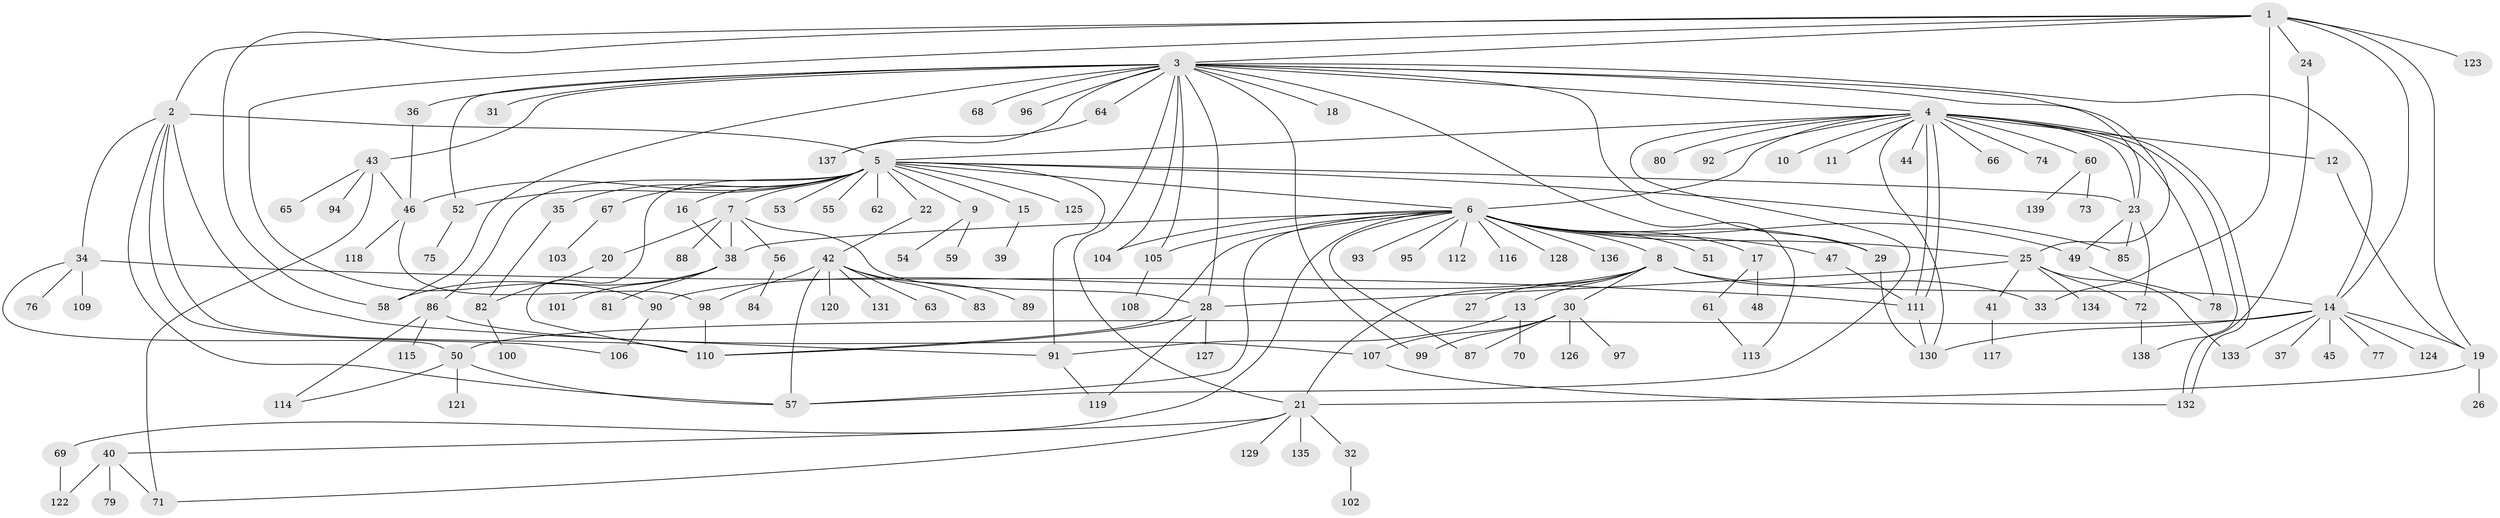// Generated by graph-tools (version 1.1) at 2025/25/03/09/25 03:25:59]
// undirected, 139 vertices, 201 edges
graph export_dot {
graph [start="1"]
  node [color=gray90,style=filled];
  1;
  2;
  3;
  4;
  5;
  6;
  7;
  8;
  9;
  10;
  11;
  12;
  13;
  14;
  15;
  16;
  17;
  18;
  19;
  20;
  21;
  22;
  23;
  24;
  25;
  26;
  27;
  28;
  29;
  30;
  31;
  32;
  33;
  34;
  35;
  36;
  37;
  38;
  39;
  40;
  41;
  42;
  43;
  44;
  45;
  46;
  47;
  48;
  49;
  50;
  51;
  52;
  53;
  54;
  55;
  56;
  57;
  58;
  59;
  60;
  61;
  62;
  63;
  64;
  65;
  66;
  67;
  68;
  69;
  70;
  71;
  72;
  73;
  74;
  75;
  76;
  77;
  78;
  79;
  80;
  81;
  82;
  83;
  84;
  85;
  86;
  87;
  88;
  89;
  90;
  91;
  92;
  93;
  94;
  95;
  96;
  97;
  98;
  99;
  100;
  101;
  102;
  103;
  104;
  105;
  106;
  107;
  108;
  109;
  110;
  111;
  112;
  113;
  114;
  115;
  116;
  117;
  118;
  119;
  120;
  121;
  122;
  123;
  124;
  125;
  126;
  127;
  128;
  129;
  130;
  131;
  132;
  133;
  134;
  135;
  136;
  137;
  138;
  139;
  1 -- 2;
  1 -- 3;
  1 -- 14;
  1 -- 19;
  1 -- 24;
  1 -- 33;
  1 -- 58;
  1 -- 90;
  1 -- 123;
  2 -- 5;
  2 -- 34;
  2 -- 57;
  2 -- 91;
  2 -- 106;
  2 -- 110;
  3 -- 4;
  3 -- 14;
  3 -- 18;
  3 -- 21;
  3 -- 23;
  3 -- 25;
  3 -- 28;
  3 -- 29;
  3 -- 31;
  3 -- 36;
  3 -- 43;
  3 -- 52;
  3 -- 58;
  3 -- 64;
  3 -- 68;
  3 -- 96;
  3 -- 99;
  3 -- 104;
  3 -- 105;
  3 -- 113;
  3 -- 137;
  4 -- 5;
  4 -- 6;
  4 -- 10;
  4 -- 11;
  4 -- 12;
  4 -- 23;
  4 -- 44;
  4 -- 57;
  4 -- 60;
  4 -- 66;
  4 -- 74;
  4 -- 78;
  4 -- 80;
  4 -- 92;
  4 -- 111;
  4 -- 111;
  4 -- 130;
  4 -- 132;
  4 -- 132;
  5 -- 6;
  5 -- 7;
  5 -- 9;
  5 -- 15;
  5 -- 16;
  5 -- 22;
  5 -- 23;
  5 -- 35;
  5 -- 46;
  5 -- 52;
  5 -- 53;
  5 -- 55;
  5 -- 62;
  5 -- 67;
  5 -- 85;
  5 -- 86;
  5 -- 91;
  5 -- 110;
  5 -- 125;
  6 -- 8;
  6 -- 17;
  6 -- 25;
  6 -- 29;
  6 -- 38;
  6 -- 47;
  6 -- 49;
  6 -- 51;
  6 -- 57;
  6 -- 69;
  6 -- 87;
  6 -- 93;
  6 -- 95;
  6 -- 104;
  6 -- 105;
  6 -- 110;
  6 -- 112;
  6 -- 116;
  6 -- 128;
  6 -- 136;
  7 -- 20;
  7 -- 28;
  7 -- 38;
  7 -- 56;
  7 -- 88;
  8 -- 13;
  8 -- 14;
  8 -- 21;
  8 -- 27;
  8 -- 30;
  8 -- 33;
  8 -- 90;
  9 -- 54;
  9 -- 59;
  12 -- 19;
  13 -- 70;
  13 -- 91;
  14 -- 19;
  14 -- 37;
  14 -- 45;
  14 -- 50;
  14 -- 77;
  14 -- 124;
  14 -- 130;
  14 -- 133;
  15 -- 39;
  16 -- 38;
  17 -- 48;
  17 -- 61;
  19 -- 21;
  19 -- 26;
  20 -- 82;
  21 -- 32;
  21 -- 40;
  21 -- 71;
  21 -- 129;
  21 -- 135;
  22 -- 42;
  23 -- 49;
  23 -- 72;
  23 -- 85;
  24 -- 138;
  25 -- 28;
  25 -- 41;
  25 -- 72;
  25 -- 133;
  25 -- 134;
  28 -- 110;
  28 -- 119;
  28 -- 127;
  29 -- 130;
  30 -- 87;
  30 -- 97;
  30 -- 99;
  30 -- 107;
  30 -- 126;
  32 -- 102;
  34 -- 50;
  34 -- 76;
  34 -- 109;
  34 -- 111;
  35 -- 82;
  36 -- 46;
  38 -- 58;
  38 -- 81;
  38 -- 101;
  40 -- 71;
  40 -- 79;
  40 -- 122;
  41 -- 117;
  42 -- 57;
  42 -- 63;
  42 -- 83;
  42 -- 89;
  42 -- 98;
  42 -- 120;
  42 -- 131;
  43 -- 46;
  43 -- 65;
  43 -- 71;
  43 -- 94;
  46 -- 98;
  46 -- 118;
  47 -- 111;
  49 -- 78;
  50 -- 57;
  50 -- 114;
  50 -- 121;
  52 -- 75;
  56 -- 84;
  60 -- 73;
  60 -- 139;
  61 -- 113;
  64 -- 137;
  67 -- 103;
  69 -- 122;
  72 -- 138;
  82 -- 100;
  86 -- 107;
  86 -- 114;
  86 -- 115;
  90 -- 106;
  91 -- 119;
  98 -- 110;
  105 -- 108;
  107 -- 132;
  111 -- 130;
}
